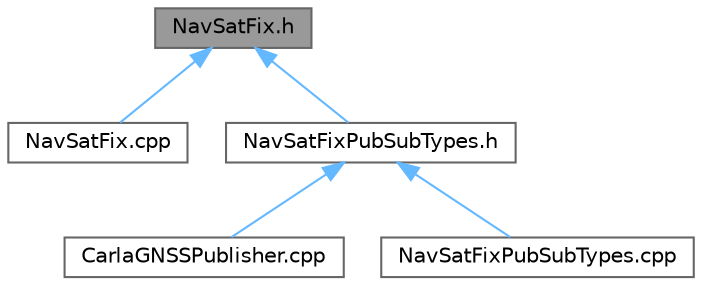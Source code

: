 digraph "NavSatFix.h"
{
 // INTERACTIVE_SVG=YES
 // LATEX_PDF_SIZE
  bgcolor="transparent";
  edge [fontname=Helvetica,fontsize=10,labelfontname=Helvetica,labelfontsize=10];
  node [fontname=Helvetica,fontsize=10,shape=box,height=0.2,width=0.4];
  Node1 [id="Node000001",label="NavSatFix.h",height=0.2,width=0.4,color="gray40", fillcolor="grey60", style="filled", fontcolor="black",tooltip=" "];
  Node1 -> Node2 [id="edge1_Node000001_Node000002",dir="back",color="steelblue1",style="solid",tooltip=" "];
  Node2 [id="Node000002",label="NavSatFix.cpp",height=0.2,width=0.4,color="grey40", fillcolor="white", style="filled",URL="$d6/de8/NavSatFix_8cpp.html",tooltip=" "];
  Node1 -> Node3 [id="edge2_Node000001_Node000003",dir="back",color="steelblue1",style="solid",tooltip=" "];
  Node3 [id="Node000003",label="NavSatFixPubSubTypes.h",height=0.2,width=0.4,color="grey40", fillcolor="white", style="filled",URL="$d4/d34/NavSatFixPubSubTypes_8h.html",tooltip=" "];
  Node3 -> Node4 [id="edge3_Node000003_Node000004",dir="back",color="steelblue1",style="solid",tooltip=" "];
  Node4 [id="Node000004",label="CarlaGNSSPublisher.cpp",height=0.2,width=0.4,color="grey40", fillcolor="white", style="filled",URL="$d6/d5f/CarlaGNSSPublisher_8cpp.html",tooltip=" "];
  Node3 -> Node5 [id="edge4_Node000003_Node000005",dir="back",color="steelblue1",style="solid",tooltip=" "];
  Node5 [id="Node000005",label="NavSatFixPubSubTypes.cpp",height=0.2,width=0.4,color="grey40", fillcolor="white", style="filled",URL="$d4/de5/NavSatFixPubSubTypes_8cpp.html",tooltip=" "];
}
